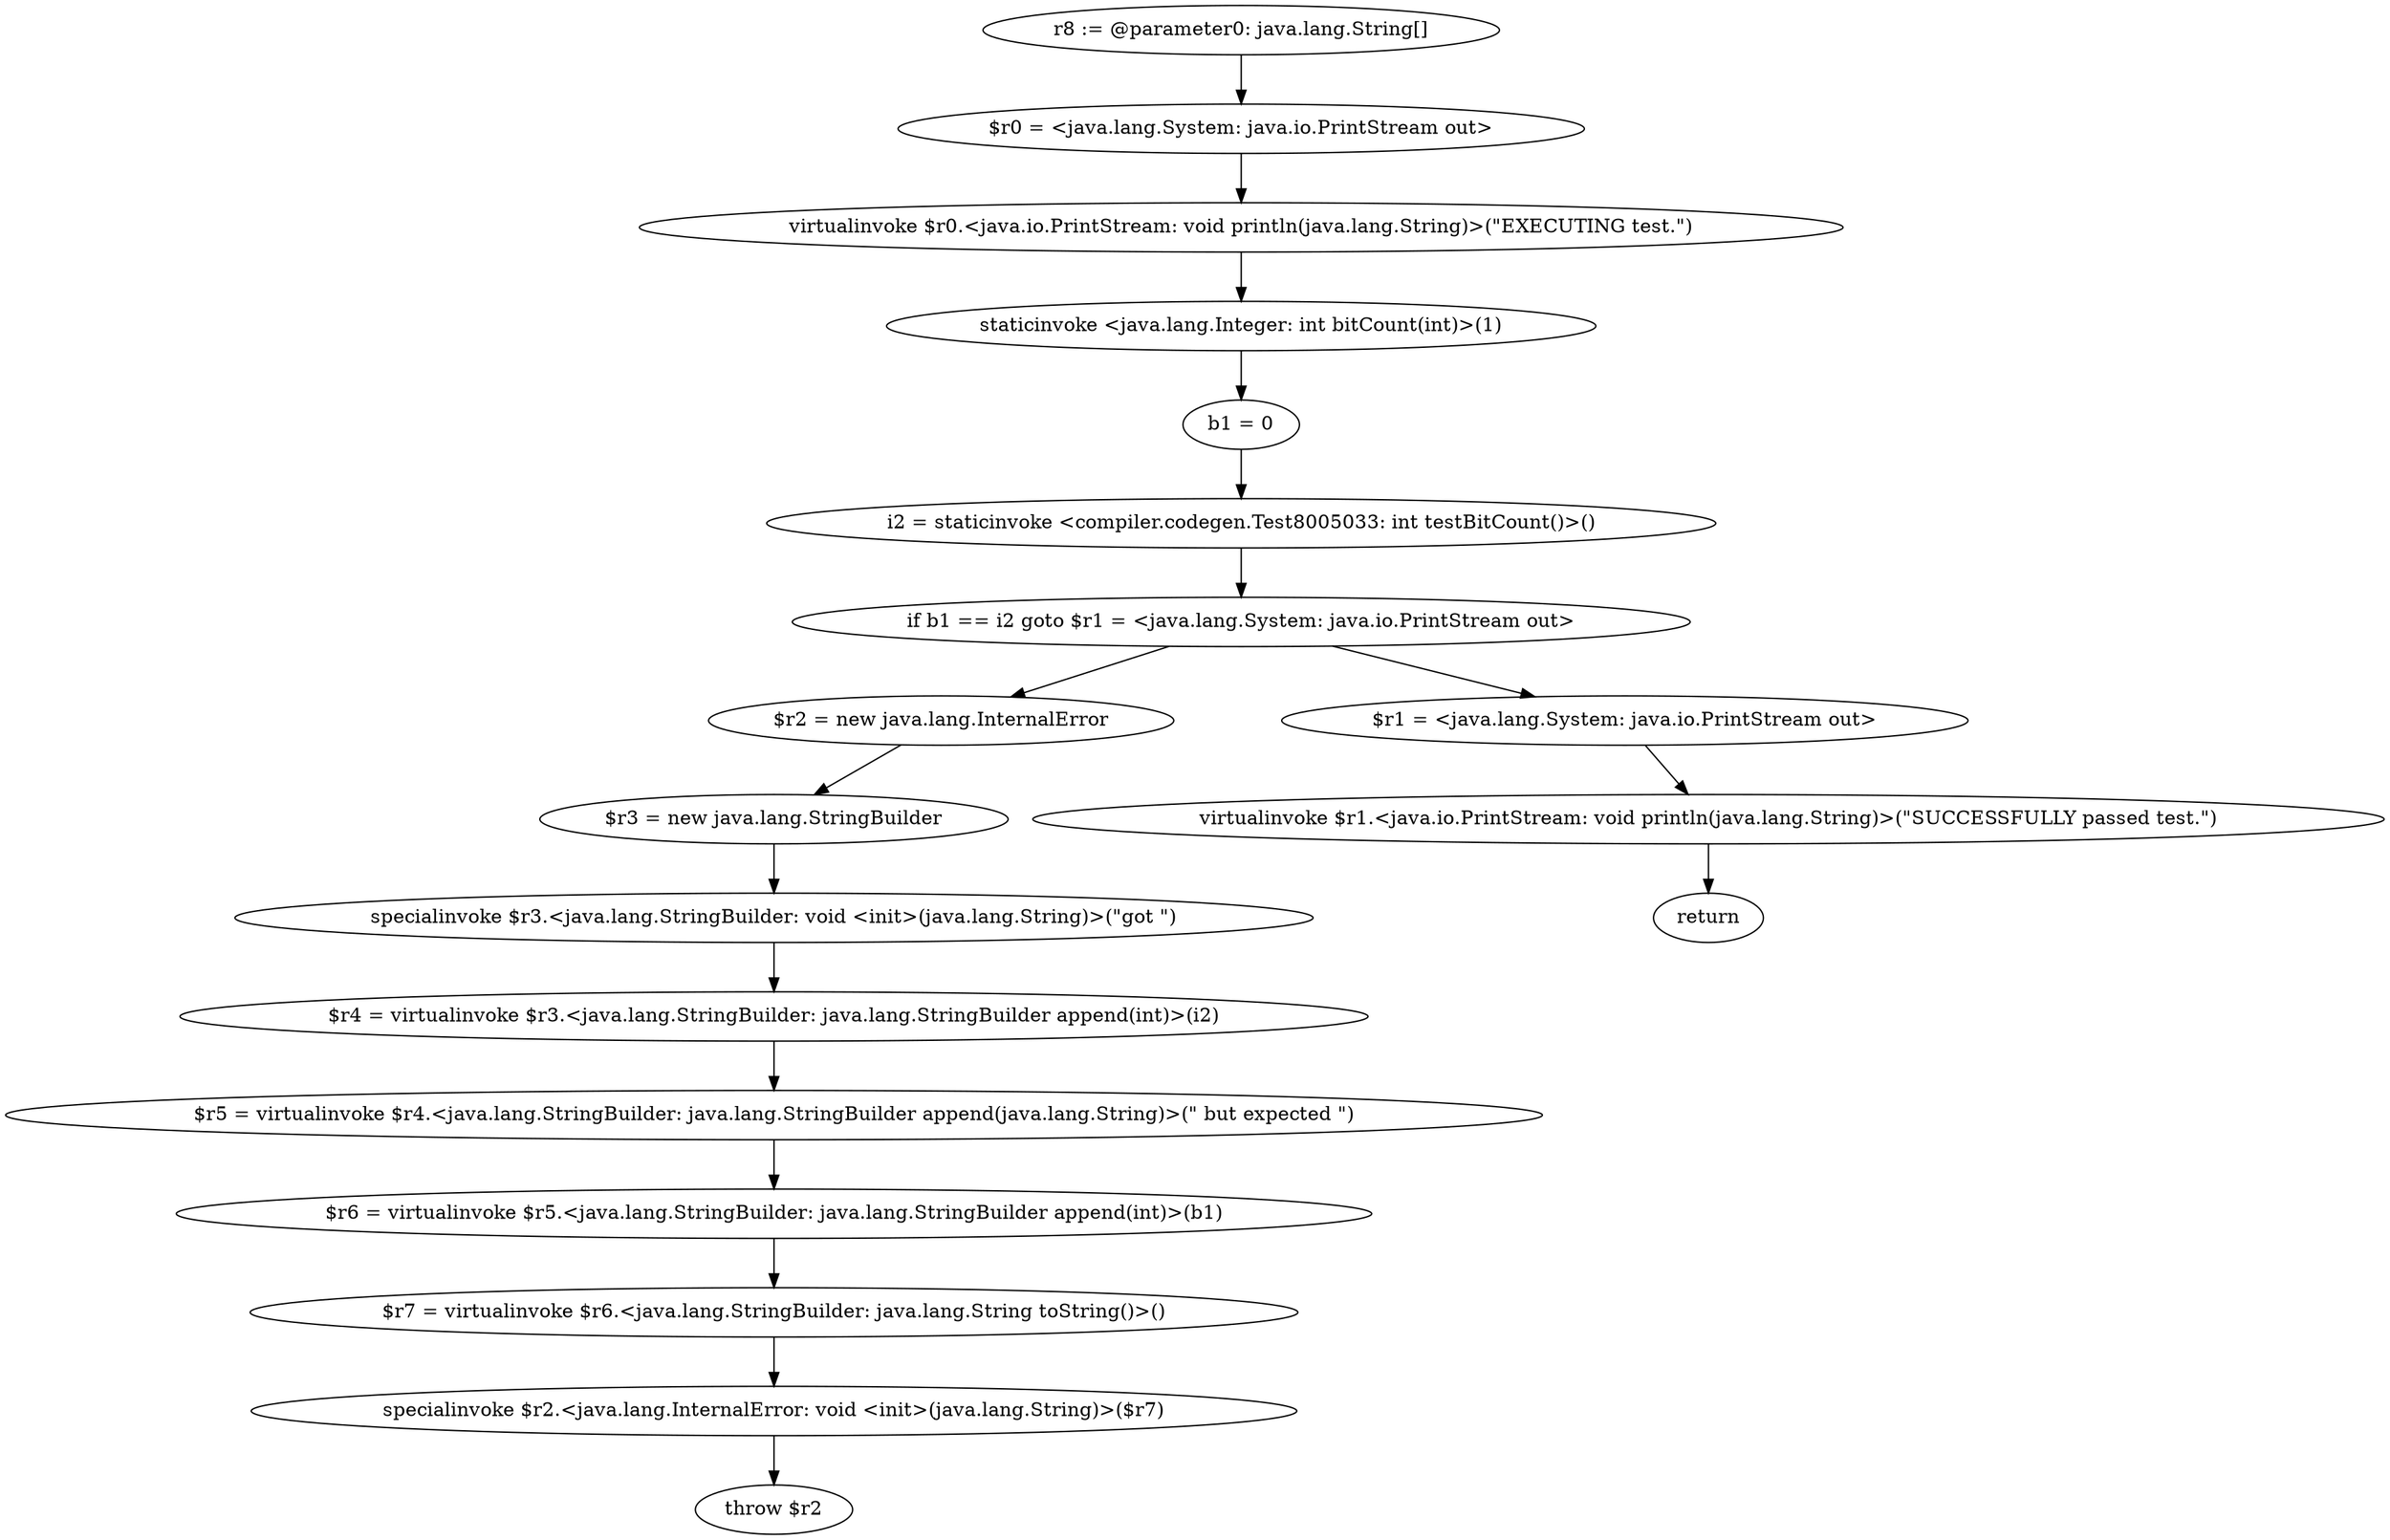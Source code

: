 digraph "unitGraph" {
    "r8 := @parameter0: java.lang.String[]"
    "$r0 = <java.lang.System: java.io.PrintStream out>"
    "virtualinvoke $r0.<java.io.PrintStream: void println(java.lang.String)>(\"EXECUTING test.\")"
    "staticinvoke <java.lang.Integer: int bitCount(int)>(1)"
    "b1 = 0"
    "i2 = staticinvoke <compiler.codegen.Test8005033: int testBitCount()>()"
    "if b1 == i2 goto $r1 = <java.lang.System: java.io.PrintStream out>"
    "$r2 = new java.lang.InternalError"
    "$r3 = new java.lang.StringBuilder"
    "specialinvoke $r3.<java.lang.StringBuilder: void <init>(java.lang.String)>(\"got \")"
    "$r4 = virtualinvoke $r3.<java.lang.StringBuilder: java.lang.StringBuilder append(int)>(i2)"
    "$r5 = virtualinvoke $r4.<java.lang.StringBuilder: java.lang.StringBuilder append(java.lang.String)>(\" but expected \")"
    "$r6 = virtualinvoke $r5.<java.lang.StringBuilder: java.lang.StringBuilder append(int)>(b1)"
    "$r7 = virtualinvoke $r6.<java.lang.StringBuilder: java.lang.String toString()>()"
    "specialinvoke $r2.<java.lang.InternalError: void <init>(java.lang.String)>($r7)"
    "throw $r2"
    "$r1 = <java.lang.System: java.io.PrintStream out>"
    "virtualinvoke $r1.<java.io.PrintStream: void println(java.lang.String)>(\"SUCCESSFULLY passed test.\")"
    "return"
    "r8 := @parameter0: java.lang.String[]"->"$r0 = <java.lang.System: java.io.PrintStream out>";
    "$r0 = <java.lang.System: java.io.PrintStream out>"->"virtualinvoke $r0.<java.io.PrintStream: void println(java.lang.String)>(\"EXECUTING test.\")";
    "virtualinvoke $r0.<java.io.PrintStream: void println(java.lang.String)>(\"EXECUTING test.\")"->"staticinvoke <java.lang.Integer: int bitCount(int)>(1)";
    "staticinvoke <java.lang.Integer: int bitCount(int)>(1)"->"b1 = 0";
    "b1 = 0"->"i2 = staticinvoke <compiler.codegen.Test8005033: int testBitCount()>()";
    "i2 = staticinvoke <compiler.codegen.Test8005033: int testBitCount()>()"->"if b1 == i2 goto $r1 = <java.lang.System: java.io.PrintStream out>";
    "if b1 == i2 goto $r1 = <java.lang.System: java.io.PrintStream out>"->"$r2 = new java.lang.InternalError";
    "if b1 == i2 goto $r1 = <java.lang.System: java.io.PrintStream out>"->"$r1 = <java.lang.System: java.io.PrintStream out>";
    "$r2 = new java.lang.InternalError"->"$r3 = new java.lang.StringBuilder";
    "$r3 = new java.lang.StringBuilder"->"specialinvoke $r3.<java.lang.StringBuilder: void <init>(java.lang.String)>(\"got \")";
    "specialinvoke $r3.<java.lang.StringBuilder: void <init>(java.lang.String)>(\"got \")"->"$r4 = virtualinvoke $r3.<java.lang.StringBuilder: java.lang.StringBuilder append(int)>(i2)";
    "$r4 = virtualinvoke $r3.<java.lang.StringBuilder: java.lang.StringBuilder append(int)>(i2)"->"$r5 = virtualinvoke $r4.<java.lang.StringBuilder: java.lang.StringBuilder append(java.lang.String)>(\" but expected \")";
    "$r5 = virtualinvoke $r4.<java.lang.StringBuilder: java.lang.StringBuilder append(java.lang.String)>(\" but expected \")"->"$r6 = virtualinvoke $r5.<java.lang.StringBuilder: java.lang.StringBuilder append(int)>(b1)";
    "$r6 = virtualinvoke $r5.<java.lang.StringBuilder: java.lang.StringBuilder append(int)>(b1)"->"$r7 = virtualinvoke $r6.<java.lang.StringBuilder: java.lang.String toString()>()";
    "$r7 = virtualinvoke $r6.<java.lang.StringBuilder: java.lang.String toString()>()"->"specialinvoke $r2.<java.lang.InternalError: void <init>(java.lang.String)>($r7)";
    "specialinvoke $r2.<java.lang.InternalError: void <init>(java.lang.String)>($r7)"->"throw $r2";
    "$r1 = <java.lang.System: java.io.PrintStream out>"->"virtualinvoke $r1.<java.io.PrintStream: void println(java.lang.String)>(\"SUCCESSFULLY passed test.\")";
    "virtualinvoke $r1.<java.io.PrintStream: void println(java.lang.String)>(\"SUCCESSFULLY passed test.\")"->"return";
}
